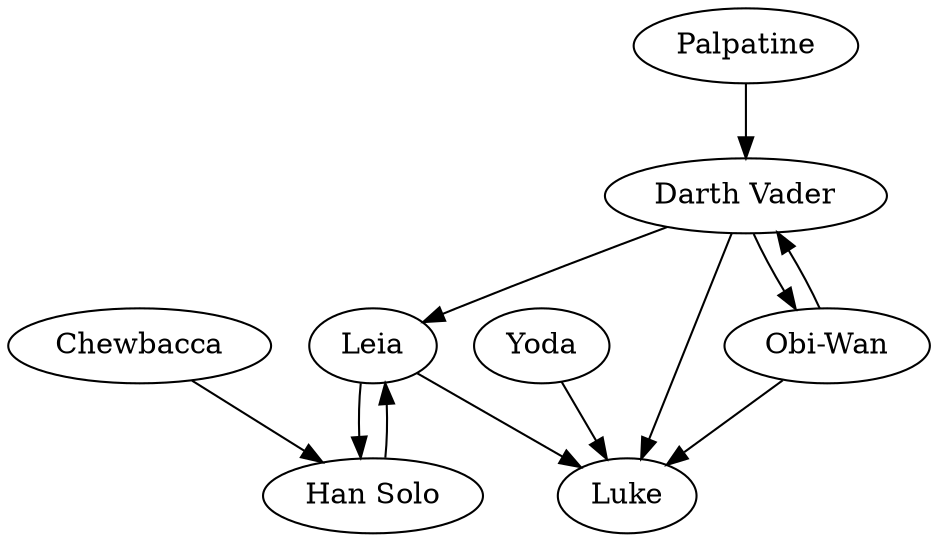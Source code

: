 digraph {
    "Darth Vader" -> "Luke"
    "Leia" -> "Luke"
    "Darth Vader" -> "Leia"
    "Darth Vader" -> "Obi-Wan"
    "Obi-Wan" -> "Darth Vader"
    "Han Solo" -> "Leia"
    "Leia" -> "Han Solo"
    "Chewbacca" -> "Han Solo"
    "Yoda" -> "Luke"
    "Palpatine" -> "Darth Vader"
    "Obi-Wan" -> "Luke"
}
